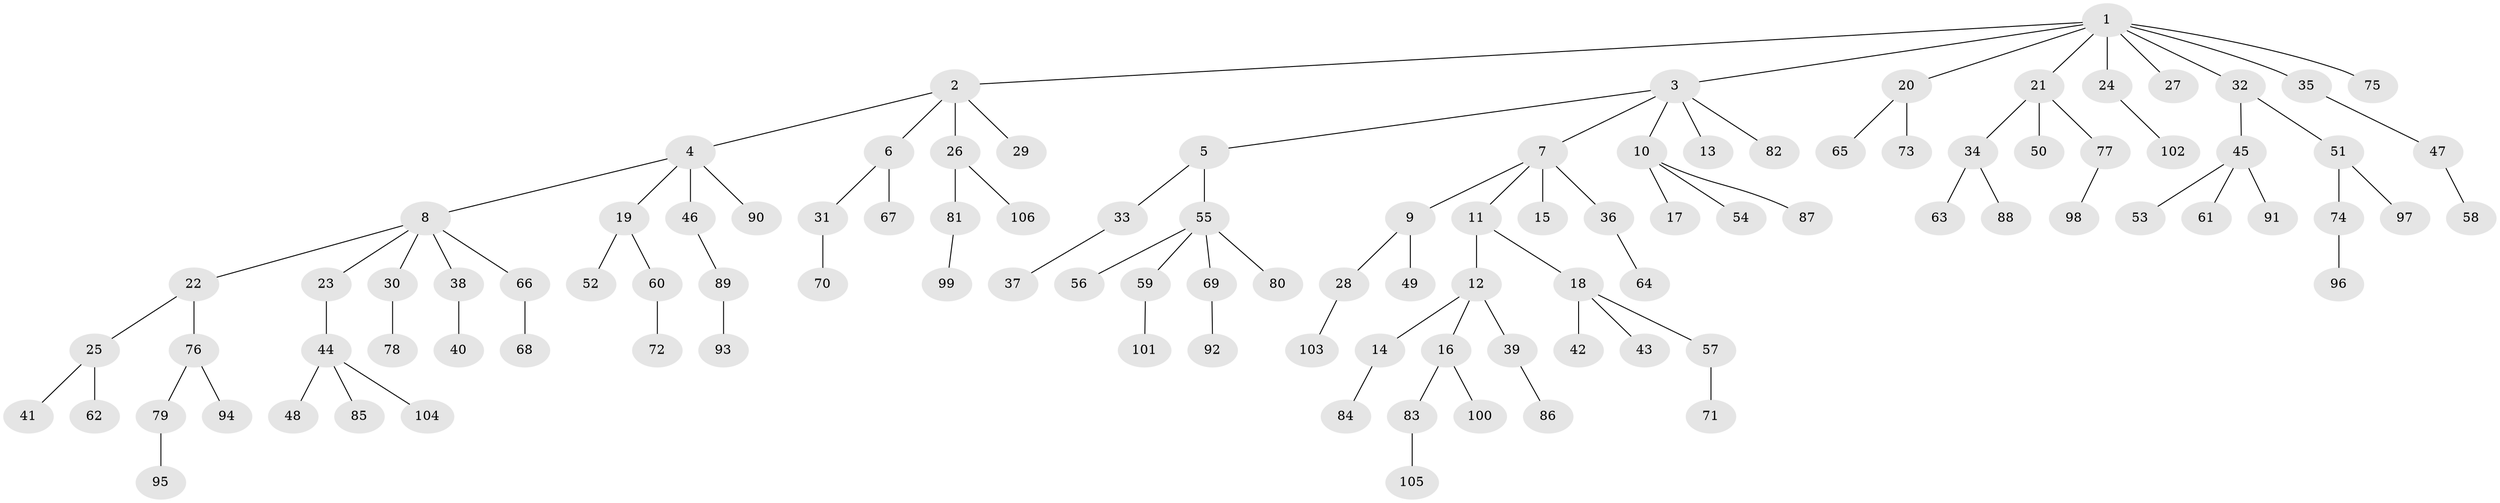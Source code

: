 // Generated by graph-tools (version 1.1) at 2025/02/03/09/25 03:02:20]
// undirected, 106 vertices, 105 edges
graph export_dot {
graph [start="1"]
  node [color=gray90,style=filled];
  1;
  2;
  3;
  4;
  5;
  6;
  7;
  8;
  9;
  10;
  11;
  12;
  13;
  14;
  15;
  16;
  17;
  18;
  19;
  20;
  21;
  22;
  23;
  24;
  25;
  26;
  27;
  28;
  29;
  30;
  31;
  32;
  33;
  34;
  35;
  36;
  37;
  38;
  39;
  40;
  41;
  42;
  43;
  44;
  45;
  46;
  47;
  48;
  49;
  50;
  51;
  52;
  53;
  54;
  55;
  56;
  57;
  58;
  59;
  60;
  61;
  62;
  63;
  64;
  65;
  66;
  67;
  68;
  69;
  70;
  71;
  72;
  73;
  74;
  75;
  76;
  77;
  78;
  79;
  80;
  81;
  82;
  83;
  84;
  85;
  86;
  87;
  88;
  89;
  90;
  91;
  92;
  93;
  94;
  95;
  96;
  97;
  98;
  99;
  100;
  101;
  102;
  103;
  104;
  105;
  106;
  1 -- 2;
  1 -- 3;
  1 -- 20;
  1 -- 21;
  1 -- 24;
  1 -- 27;
  1 -- 32;
  1 -- 35;
  1 -- 75;
  2 -- 4;
  2 -- 6;
  2 -- 26;
  2 -- 29;
  3 -- 5;
  3 -- 7;
  3 -- 10;
  3 -- 13;
  3 -- 82;
  4 -- 8;
  4 -- 19;
  4 -- 46;
  4 -- 90;
  5 -- 33;
  5 -- 55;
  6 -- 31;
  6 -- 67;
  7 -- 9;
  7 -- 11;
  7 -- 15;
  7 -- 36;
  8 -- 22;
  8 -- 23;
  8 -- 30;
  8 -- 38;
  8 -- 66;
  9 -- 28;
  9 -- 49;
  10 -- 17;
  10 -- 54;
  10 -- 87;
  11 -- 12;
  11 -- 18;
  12 -- 14;
  12 -- 16;
  12 -- 39;
  14 -- 84;
  16 -- 83;
  16 -- 100;
  18 -- 42;
  18 -- 43;
  18 -- 57;
  19 -- 52;
  19 -- 60;
  20 -- 65;
  20 -- 73;
  21 -- 34;
  21 -- 50;
  21 -- 77;
  22 -- 25;
  22 -- 76;
  23 -- 44;
  24 -- 102;
  25 -- 41;
  25 -- 62;
  26 -- 81;
  26 -- 106;
  28 -- 103;
  30 -- 78;
  31 -- 70;
  32 -- 45;
  32 -- 51;
  33 -- 37;
  34 -- 63;
  34 -- 88;
  35 -- 47;
  36 -- 64;
  38 -- 40;
  39 -- 86;
  44 -- 48;
  44 -- 85;
  44 -- 104;
  45 -- 53;
  45 -- 61;
  45 -- 91;
  46 -- 89;
  47 -- 58;
  51 -- 74;
  51 -- 97;
  55 -- 56;
  55 -- 59;
  55 -- 69;
  55 -- 80;
  57 -- 71;
  59 -- 101;
  60 -- 72;
  66 -- 68;
  69 -- 92;
  74 -- 96;
  76 -- 79;
  76 -- 94;
  77 -- 98;
  79 -- 95;
  81 -- 99;
  83 -- 105;
  89 -- 93;
}
